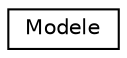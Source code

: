 digraph "Graphical Class Hierarchy"
{
  edge [fontname="Helvetica",fontsize="10",labelfontname="Helvetica",labelfontsize="10"];
  node [fontname="Helvetica",fontsize="10",shape=record];
  rankdir="LR";
  Node1 [label="Modele",height=0.2,width=0.4,color="black", fillcolor="white", style="filled",URL="$class_modele.html"];
}
